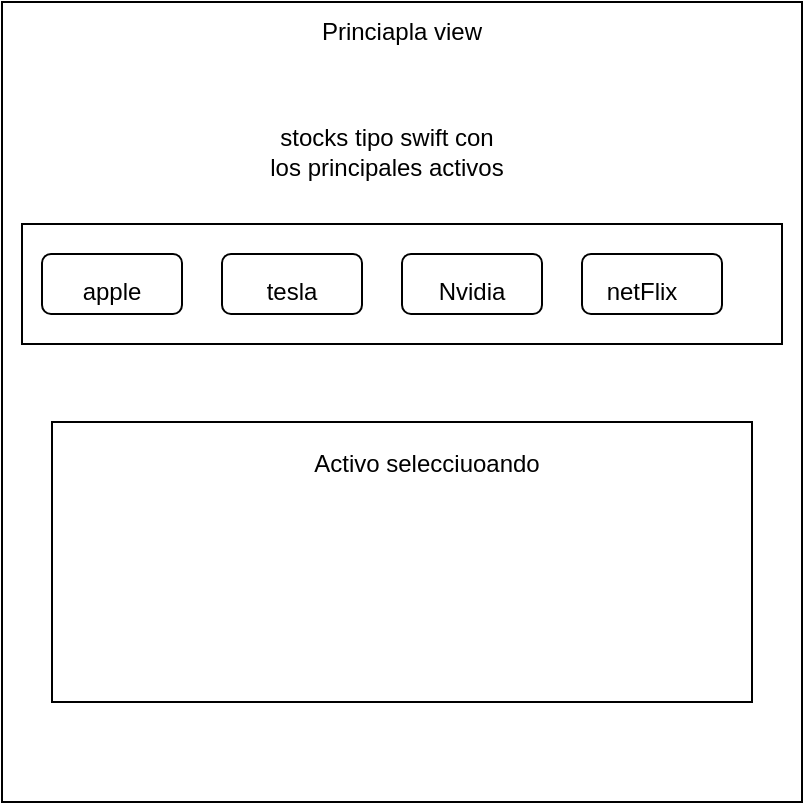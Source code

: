 <mxfile version="24.8.2">
  <diagram name="Página-1" id="5_r718eOmyGQfDr2ZbYk">
    <mxGraphModel dx="1434" dy="738" grid="1" gridSize="10" guides="1" tooltips="1" connect="1" arrows="1" fold="1" page="1" pageScale="1" pageWidth="827" pageHeight="1169" math="0" shadow="0">
      <root>
        <mxCell id="0" />
        <mxCell id="1" parent="0" />
        <mxCell id="KqyzfEX0JEpHo3fRosmM-1" value="" style="whiteSpace=wrap;html=1;aspect=fixed;" vertex="1" parent="1">
          <mxGeometry y="64" width="400" height="400" as="geometry" />
        </mxCell>
        <mxCell id="KqyzfEX0JEpHo3fRosmM-8" value="" style="rounded=0;whiteSpace=wrap;html=1;" vertex="1" parent="1">
          <mxGeometry x="10" y="175" width="380" height="60" as="geometry" />
        </mxCell>
        <mxCell id="KqyzfEX0JEpHo3fRosmM-2" value="Princiapla view" style="text;html=1;align=center;verticalAlign=middle;whiteSpace=wrap;rounded=0;" vertex="1" parent="1">
          <mxGeometry x="5" y="64" width="390" height="30" as="geometry" />
        </mxCell>
        <mxCell id="KqyzfEX0JEpHo3fRosmM-3" value="" style="rounded=1;whiteSpace=wrap;html=1;" vertex="1" parent="1">
          <mxGeometry x="20" y="190" width="70" height="30" as="geometry" />
        </mxCell>
        <mxCell id="KqyzfEX0JEpHo3fRosmM-4" value="" style="rounded=1;whiteSpace=wrap;html=1;" vertex="1" parent="1">
          <mxGeometry x="110" y="190" width="70" height="30" as="geometry" />
        </mxCell>
        <mxCell id="KqyzfEX0JEpHo3fRosmM-5" value="" style="rounded=1;whiteSpace=wrap;html=1;" vertex="1" parent="1">
          <mxGeometry x="200" y="190" width="70" height="30" as="geometry" />
        </mxCell>
        <mxCell id="KqyzfEX0JEpHo3fRosmM-6" value="" style="rounded=1;whiteSpace=wrap;html=1;" vertex="1" parent="1">
          <mxGeometry x="290" y="190" width="70" height="30" as="geometry" />
        </mxCell>
        <mxCell id="KqyzfEX0JEpHo3fRosmM-7" value="stocks tipo swift con los principales activos" style="text;html=1;align=center;verticalAlign=middle;whiteSpace=wrap;rounded=0;movable=1;resizable=1;rotatable=1;deletable=1;editable=1;locked=0;connectable=1;" vertex="1" parent="1">
          <mxGeometry x="130" y="124" width="125" height="30" as="geometry" />
        </mxCell>
        <mxCell id="KqyzfEX0JEpHo3fRosmM-9" value="apple" style="text;html=1;align=center;verticalAlign=middle;whiteSpace=wrap;rounded=0;" vertex="1" parent="1">
          <mxGeometry x="25" y="194" width="60" height="30" as="geometry" />
        </mxCell>
        <mxCell id="KqyzfEX0JEpHo3fRosmM-10" value="tesla" style="text;html=1;align=center;verticalAlign=middle;whiteSpace=wrap;rounded=0;" vertex="1" parent="1">
          <mxGeometry x="115" y="194" width="60" height="30" as="geometry" />
        </mxCell>
        <mxCell id="KqyzfEX0JEpHo3fRosmM-11" value="Nvidia" style="text;html=1;align=center;verticalAlign=middle;whiteSpace=wrap;rounded=0;" vertex="1" parent="1">
          <mxGeometry x="205" y="194" width="60" height="30" as="geometry" />
        </mxCell>
        <mxCell id="KqyzfEX0JEpHo3fRosmM-12" value="netFlix" style="text;html=1;align=center;verticalAlign=middle;whiteSpace=wrap;rounded=0;" vertex="1" parent="1">
          <mxGeometry x="290" y="194" width="60" height="30" as="geometry" />
        </mxCell>
        <mxCell id="KqyzfEX0JEpHo3fRosmM-18" value="" style="rounded=0;whiteSpace=wrap;html=1;" vertex="1" parent="1">
          <mxGeometry x="25" y="274" width="350" height="140" as="geometry" />
        </mxCell>
        <mxCell id="KqyzfEX0JEpHo3fRosmM-19" value="Activo selecciuoando" style="text;html=1;align=center;verticalAlign=middle;whiteSpace=wrap;rounded=0;" vertex="1" parent="1">
          <mxGeometry x="150" y="280" width="125" height="30" as="geometry" />
        </mxCell>
      </root>
    </mxGraphModel>
  </diagram>
</mxfile>
